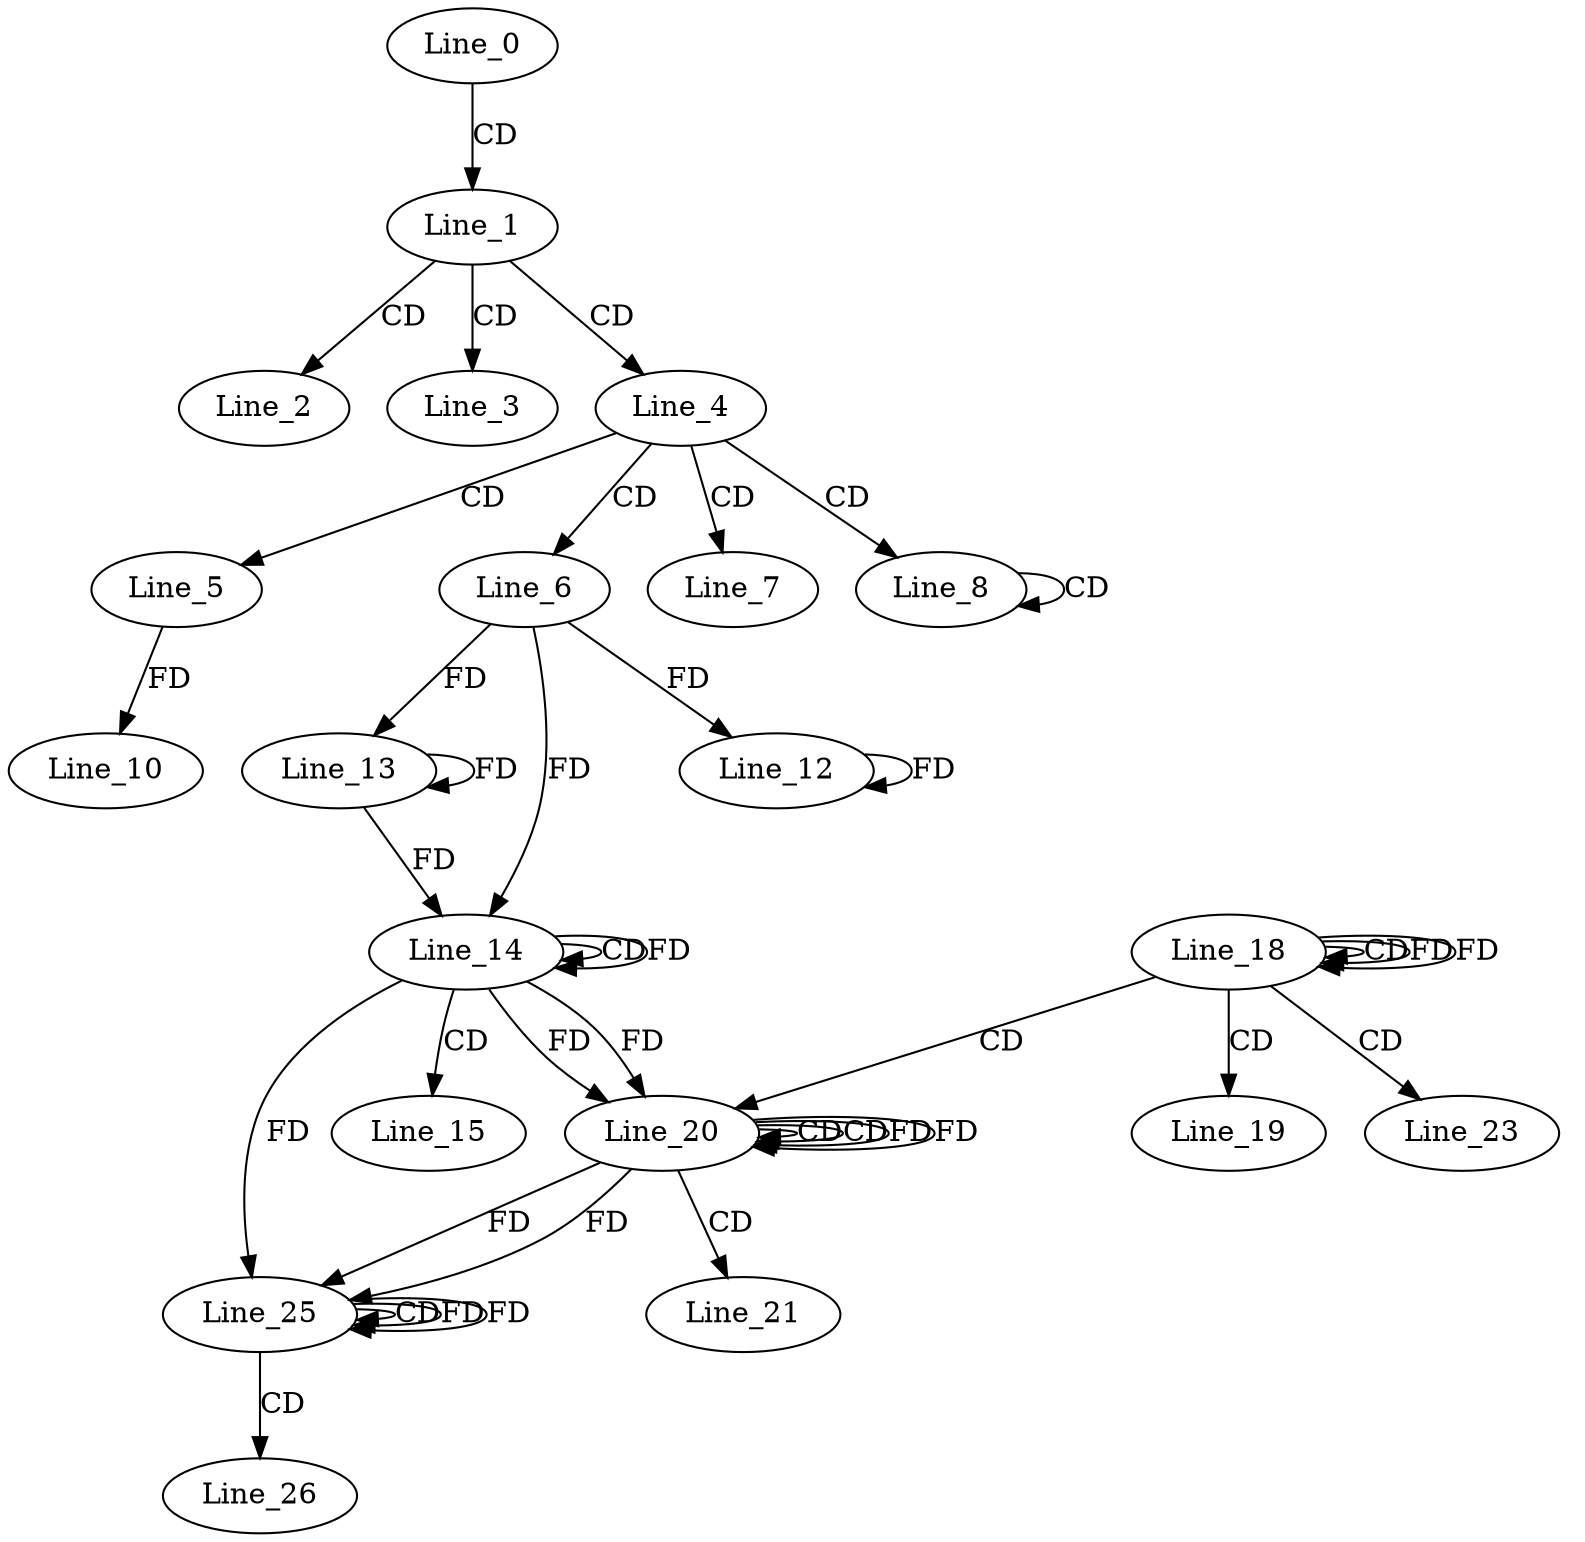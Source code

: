digraph G {
  Line_0;
  Line_1;
  Line_2;
  Line_3;
  Line_4;
  Line_5;
  Line_6;
  Line_7;
  Line_8;
  Line_10;
  Line_12;
  Line_12;
  Line_13;
  Line_13;
  Line_14;
  Line_14;
  Line_14;
  Line_15;
  Line_18;
  Line_18;
  Line_18;
  Line_19;
  Line_20;
  Line_20;
  Line_20;
  Line_21;
  Line_23;
  Line_25;
  Line_25;
  Line_25;
  Line_26;
  Line_0 -> Line_1 [ label="CD" ];
  Line_1 -> Line_2 [ label="CD" ];
  Line_1 -> Line_3 [ label="CD" ];
  Line_1 -> Line_4 [ label="CD" ];
  Line_4 -> Line_5 [ label="CD" ];
  Line_4 -> Line_6 [ label="CD" ];
  Line_4 -> Line_7 [ label="CD" ];
  Line_4 -> Line_8 [ label="CD" ];
  Line_8 -> Line_8 [ label="CD" ];
  Line_5 -> Line_10 [ label="FD" ];
  Line_12 -> Line_12 [ label="FD" ];
  Line_6 -> Line_12 [ label="FD" ];
  Line_13 -> Line_13 [ label="FD" ];
  Line_6 -> Line_13 [ label="FD" ];
  Line_13 -> Line_14 [ label="FD" ];
  Line_6 -> Line_14 [ label="FD" ];
  Line_14 -> Line_14 [ label="CD" ];
  Line_14 -> Line_14 [ label="FD" ];
  Line_14 -> Line_15 [ label="CD" ];
  Line_18 -> Line_18 [ label="CD" ];
  Line_18 -> Line_18 [ label="FD" ];
  Line_18 -> Line_19 [ label="CD" ];
  Line_18 -> Line_20 [ label="CD" ];
  Line_20 -> Line_20 [ label="CD" ];
  Line_14 -> Line_20 [ label="FD" ];
  Line_20 -> Line_20 [ label="CD" ];
  Line_20 -> Line_20 [ label="FD" ];
  Line_14 -> Line_20 [ label="FD" ];
  Line_20 -> Line_21 [ label="CD" ];
  Line_18 -> Line_23 [ label="CD" ];
  Line_20 -> Line_25 [ label="FD" ];
  Line_14 -> Line_25 [ label="FD" ];
  Line_25 -> Line_25 [ label="CD" ];
  Line_25 -> Line_25 [ label="FD" ];
  Line_20 -> Line_25 [ label="FD" ];
  Line_25 -> Line_26 [ label="CD" ];
  Line_18 -> Line_18 [ label="FD" ];
  Line_20 -> Line_20 [ label="FD" ];
  Line_25 -> Line_25 [ label="FD" ];
}
